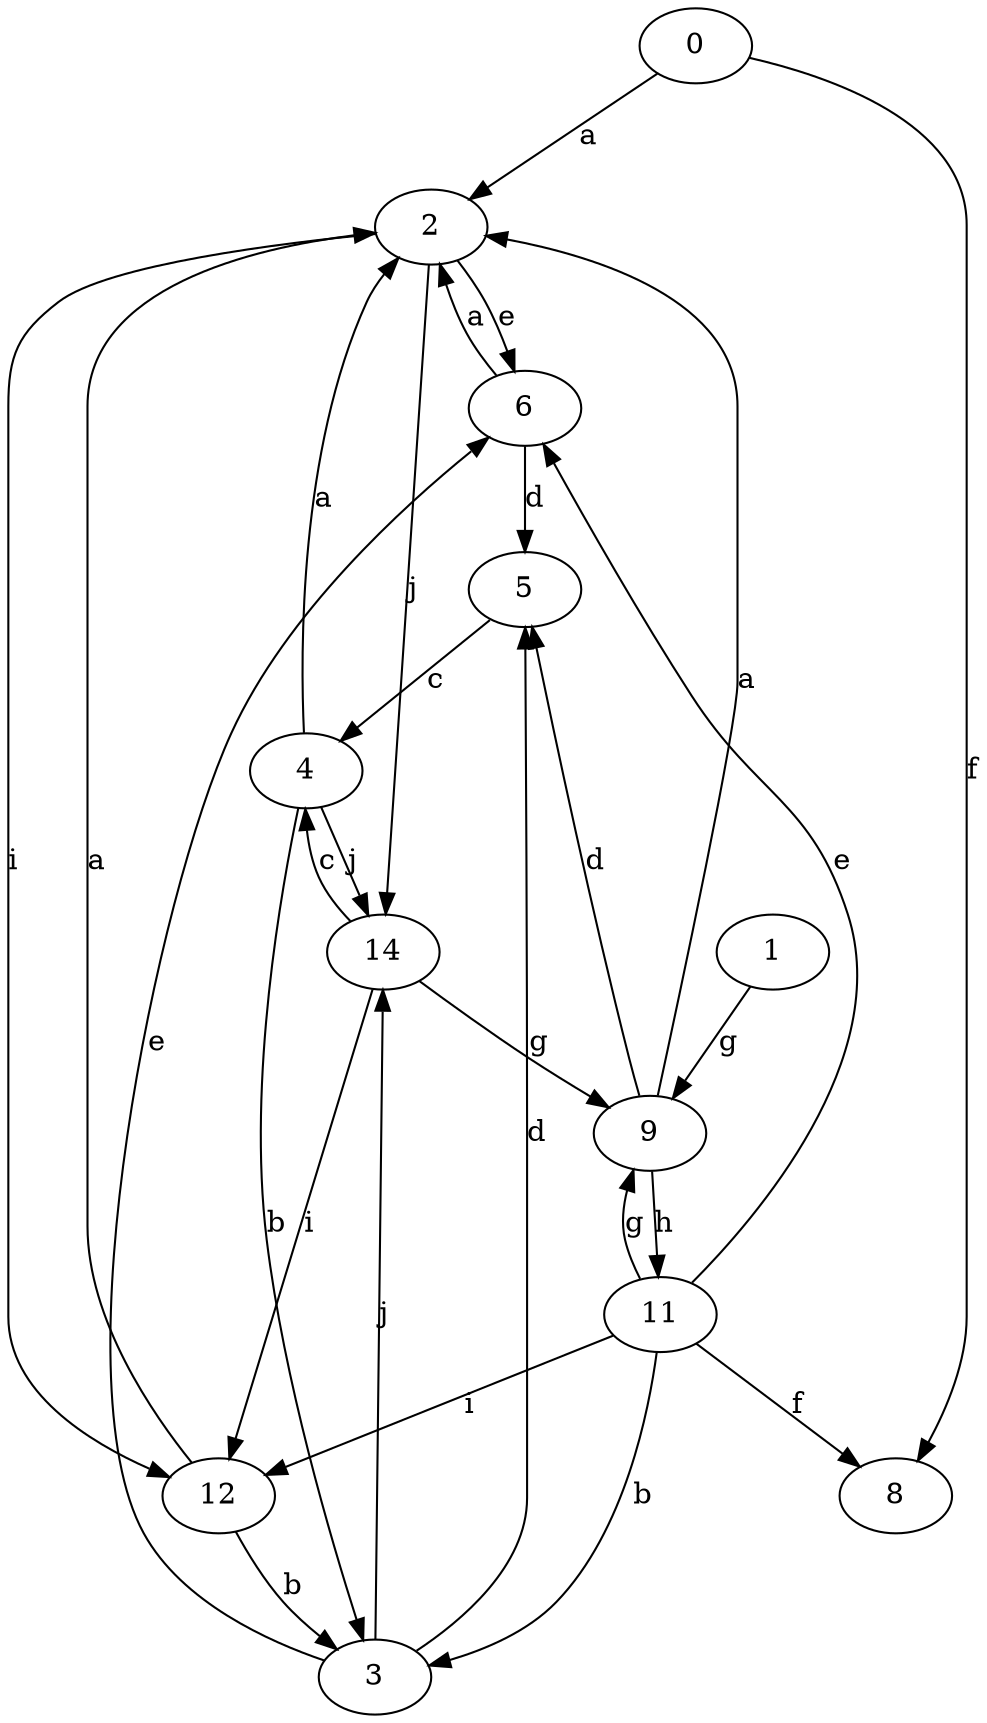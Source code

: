strict digraph  {
2;
3;
4;
5;
6;
0;
1;
8;
9;
11;
12;
14;
2 -> 6  [label=e];
2 -> 12  [label=i];
2 -> 14  [label=j];
3 -> 5  [label=d];
3 -> 6  [label=e];
3 -> 14  [label=j];
4 -> 2  [label=a];
4 -> 3  [label=b];
4 -> 14  [label=j];
5 -> 4  [label=c];
6 -> 2  [label=a];
6 -> 5  [label=d];
0 -> 2  [label=a];
0 -> 8  [label=f];
1 -> 9  [label=g];
9 -> 2  [label=a];
9 -> 5  [label=d];
9 -> 11  [label=h];
11 -> 3  [label=b];
11 -> 6  [label=e];
11 -> 8  [label=f];
11 -> 9  [label=g];
11 -> 12  [label=i];
12 -> 2  [label=a];
12 -> 3  [label=b];
14 -> 4  [label=c];
14 -> 9  [label=g];
14 -> 12  [label=i];
}
